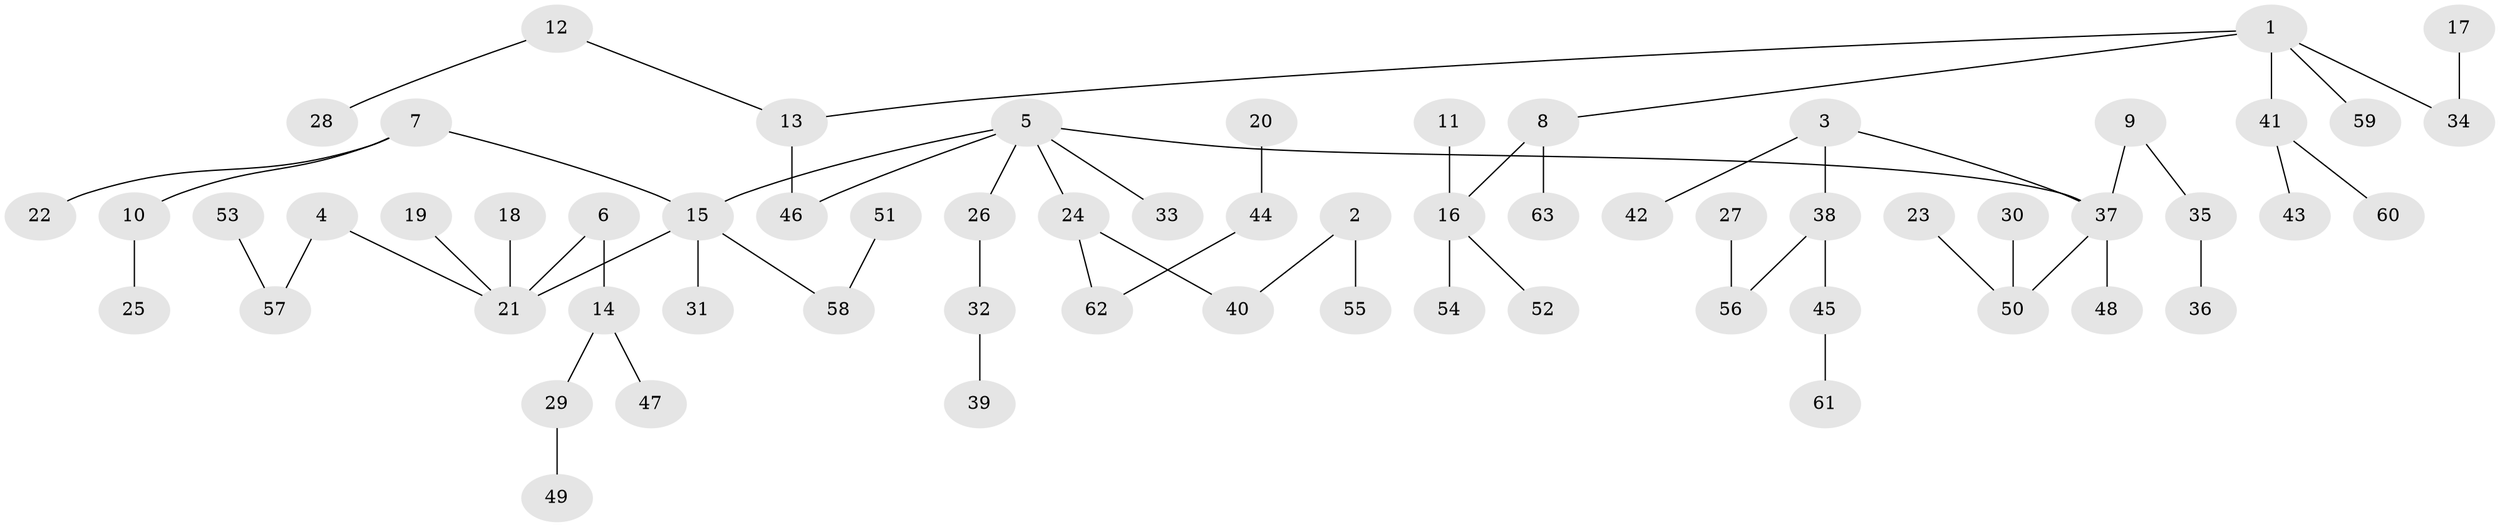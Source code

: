 // original degree distribution, {4: 0.072, 6: 0.024, 2: 0.264, 5: 0.024, 3: 0.144, 1: 0.472}
// Generated by graph-tools (version 1.1) at 2025/37/03/04/25 23:37:26]
// undirected, 63 vertices, 62 edges
graph export_dot {
  node [color=gray90,style=filled];
  1;
  2;
  3;
  4;
  5;
  6;
  7;
  8;
  9;
  10;
  11;
  12;
  13;
  14;
  15;
  16;
  17;
  18;
  19;
  20;
  21;
  22;
  23;
  24;
  25;
  26;
  27;
  28;
  29;
  30;
  31;
  32;
  33;
  34;
  35;
  36;
  37;
  38;
  39;
  40;
  41;
  42;
  43;
  44;
  45;
  46;
  47;
  48;
  49;
  50;
  51;
  52;
  53;
  54;
  55;
  56;
  57;
  58;
  59;
  60;
  61;
  62;
  63;
  1 -- 8 [weight=1.0];
  1 -- 13 [weight=1.0];
  1 -- 34 [weight=1.0];
  1 -- 41 [weight=1.0];
  1 -- 59 [weight=1.0];
  2 -- 40 [weight=1.0];
  2 -- 55 [weight=1.0];
  3 -- 37 [weight=1.0];
  3 -- 38 [weight=1.0];
  3 -- 42 [weight=1.0];
  4 -- 21 [weight=1.0];
  4 -- 57 [weight=1.0];
  5 -- 15 [weight=1.0];
  5 -- 24 [weight=1.0];
  5 -- 26 [weight=1.0];
  5 -- 33 [weight=1.0];
  5 -- 37 [weight=1.0];
  5 -- 46 [weight=1.0];
  6 -- 14 [weight=1.0];
  6 -- 21 [weight=1.0];
  7 -- 10 [weight=1.0];
  7 -- 15 [weight=1.0];
  7 -- 22 [weight=1.0];
  8 -- 16 [weight=1.0];
  8 -- 63 [weight=1.0];
  9 -- 35 [weight=1.0];
  9 -- 37 [weight=1.0];
  10 -- 25 [weight=1.0];
  11 -- 16 [weight=1.0];
  12 -- 13 [weight=1.0];
  12 -- 28 [weight=1.0];
  13 -- 46 [weight=1.0];
  14 -- 29 [weight=1.0];
  14 -- 47 [weight=1.0];
  15 -- 21 [weight=1.0];
  15 -- 31 [weight=1.0];
  15 -- 58 [weight=1.0];
  16 -- 52 [weight=1.0];
  16 -- 54 [weight=1.0];
  17 -- 34 [weight=1.0];
  18 -- 21 [weight=1.0];
  19 -- 21 [weight=1.0];
  20 -- 44 [weight=1.0];
  23 -- 50 [weight=1.0];
  24 -- 40 [weight=1.0];
  24 -- 62 [weight=1.0];
  26 -- 32 [weight=1.0];
  27 -- 56 [weight=1.0];
  29 -- 49 [weight=1.0];
  30 -- 50 [weight=1.0];
  32 -- 39 [weight=1.0];
  35 -- 36 [weight=1.0];
  37 -- 48 [weight=1.0];
  37 -- 50 [weight=1.0];
  38 -- 45 [weight=1.0];
  38 -- 56 [weight=1.0];
  41 -- 43 [weight=1.0];
  41 -- 60 [weight=1.0];
  44 -- 62 [weight=1.0];
  45 -- 61 [weight=1.0];
  51 -- 58 [weight=1.0];
  53 -- 57 [weight=1.0];
}
